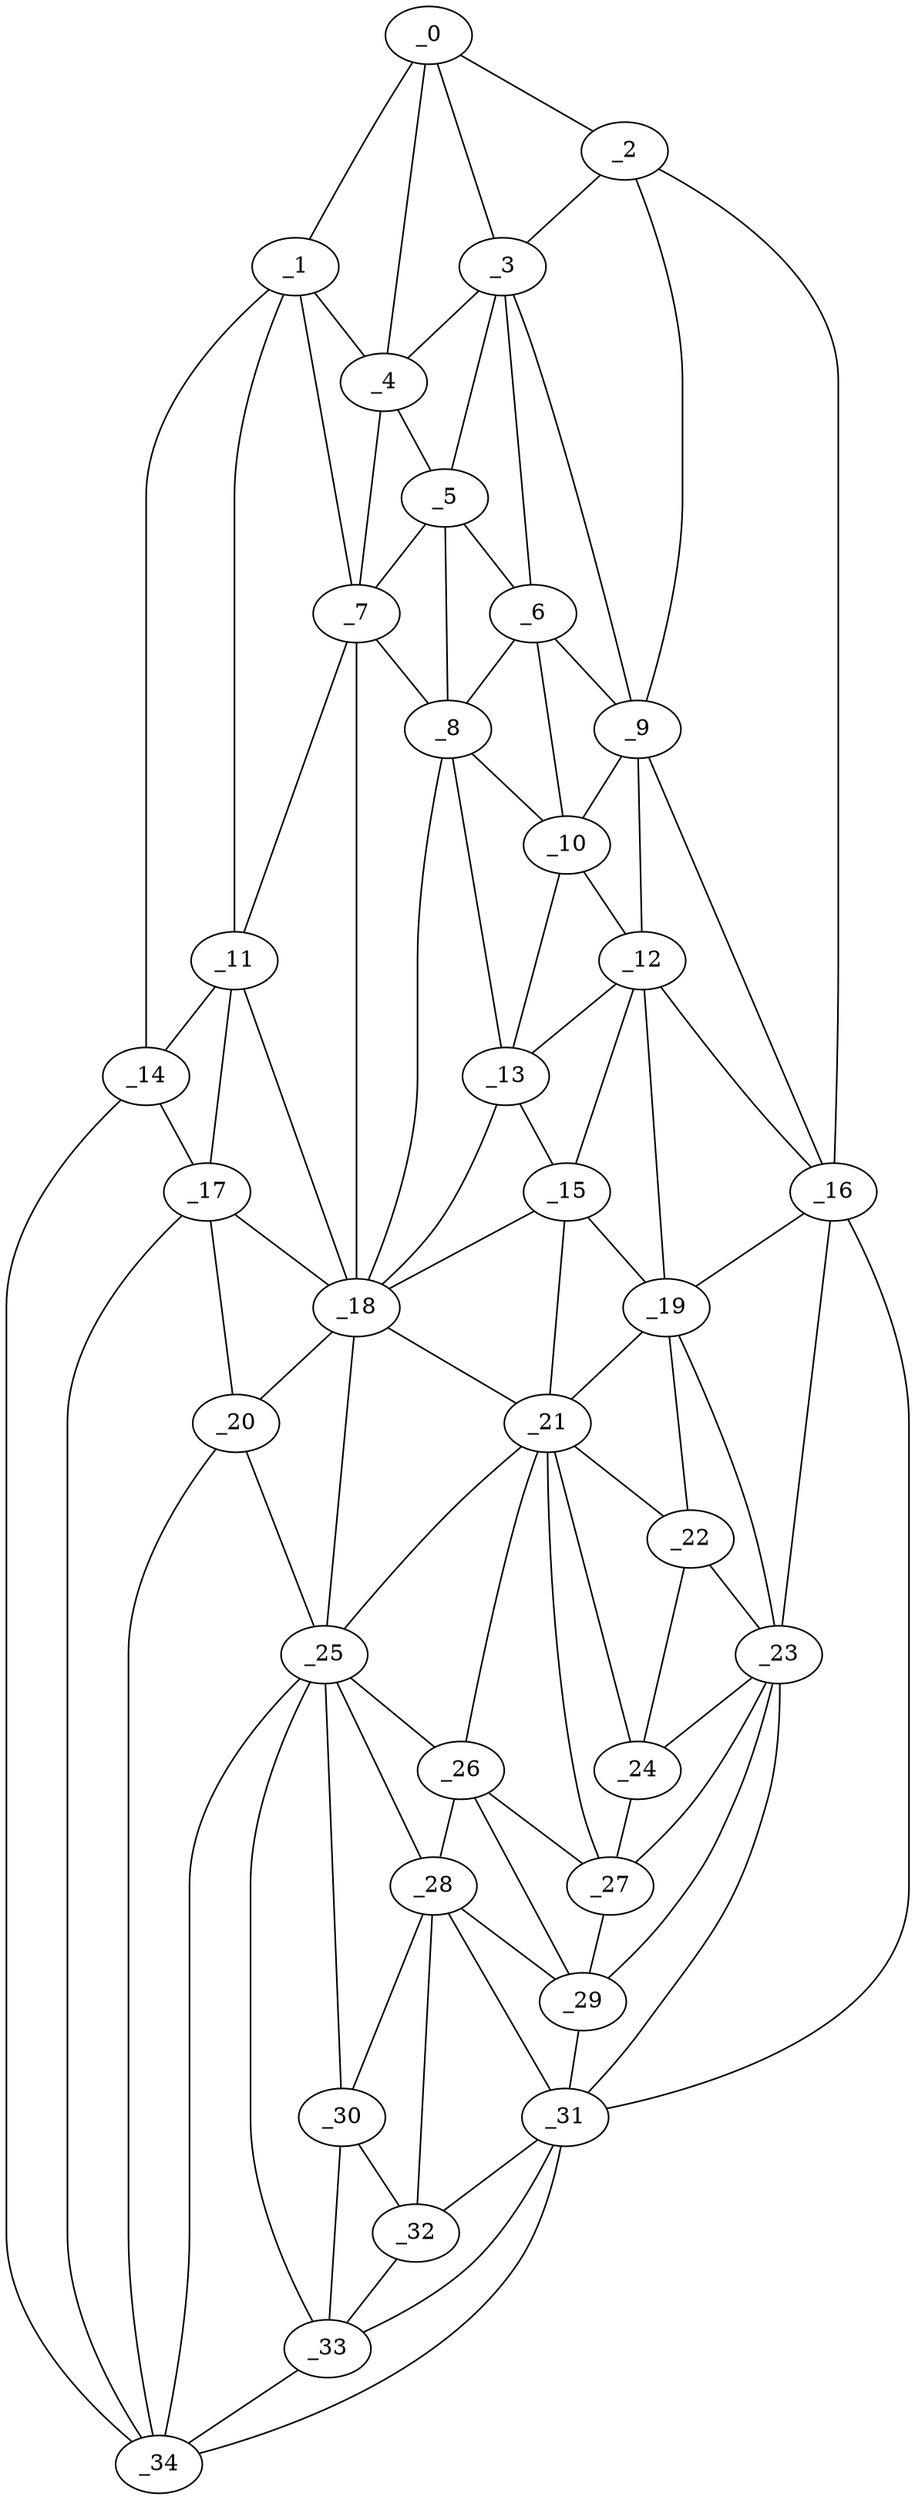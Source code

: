 graph "obj32__310.gxl" {
	_0	 [x=7,
		y=36];
	_1	 [x=25,
		y=17];
	_0 -- _1	 [valence=1];
	_2	 [x=28,
		y=108];
	_0 -- _2	 [valence=1];
	_3	 [x=29,
		y=93];
	_0 -- _3	 [valence=1];
	_4	 [x=33,
		y=46];
	_0 -- _4	 [valence=2];
	_1 -- _4	 [valence=1];
	_7	 [x=52,
		y=31];
	_1 -- _7	 [valence=2];
	_11	 [x=64,
		y=21];
	_1 -- _11	 [valence=1];
	_14	 [x=74,
		y=14];
	_1 -- _14	 [valence=1];
	_2 -- _3	 [valence=1];
	_9	 [x=59,
		y=90];
	_2 -- _9	 [valence=2];
	_16	 [x=77,
		y=112];
	_2 -- _16	 [valence=1];
	_3 -- _4	 [valence=2];
	_5	 [x=51,
		y=74];
	_3 -- _5	 [valence=2];
	_6	 [x=51,
		y=78];
	_3 -- _6	 [valence=2];
	_3 -- _9	 [valence=2];
	_4 -- _5	 [valence=2];
	_4 -- _7	 [valence=2];
	_5 -- _6	 [valence=1];
	_5 -- _7	 [valence=2];
	_8	 [x=59,
		y=74];
	_5 -- _8	 [valence=2];
	_6 -- _8	 [valence=2];
	_6 -- _9	 [valence=2];
	_10	 [x=60,
		y=82];
	_6 -- _10	 [valence=2];
	_7 -- _8	 [valence=1];
	_7 -- _11	 [valence=2];
	_18	 [x=80,
		y=43];
	_7 -- _18	 [valence=1];
	_8 -- _10	 [valence=1];
	_13	 [x=71,
		y=78];
	_8 -- _13	 [valence=2];
	_8 -- _18	 [valence=2];
	_9 -- _10	 [valence=2];
	_12	 [x=69,
		y=88];
	_9 -- _12	 [valence=1];
	_9 -- _16	 [valence=1];
	_10 -- _12	 [valence=2];
	_10 -- _13	 [valence=2];
	_11 -- _14	 [valence=1];
	_17	 [x=78,
		y=26];
	_11 -- _17	 [valence=2];
	_11 -- _18	 [valence=1];
	_12 -- _13	 [valence=1];
	_15	 [x=77,
		y=78];
	_12 -- _15	 [valence=2];
	_12 -- _16	 [valence=2];
	_19	 [x=80,
		y=89];
	_12 -- _19	 [valence=2];
	_13 -- _15	 [valence=1];
	_13 -- _18	 [valence=1];
	_14 -- _17	 [valence=1];
	_34	 [x=126,
		y=38];
	_14 -- _34	 [valence=1];
	_15 -- _18	 [valence=2];
	_15 -- _19	 [valence=1];
	_21	 [x=88,
		y=76];
	_15 -- _21	 [valence=1];
	_16 -- _19	 [valence=2];
	_23	 [x=90,
		y=99];
	_16 -- _23	 [valence=2];
	_31	 [x=116,
		y=79];
	_16 -- _31	 [valence=1];
	_17 -- _18	 [valence=2];
	_20	 [x=88,
		y=39];
	_17 -- _20	 [valence=2];
	_17 -- _34	 [valence=2];
	_18 -- _20	 [valence=1];
	_18 -- _21	 [valence=2];
	_25	 [x=94,
		y=49];
	_18 -- _25	 [valence=1];
	_19 -- _21	 [valence=2];
	_22	 [x=88,
		y=89];
	_19 -- _22	 [valence=1];
	_19 -- _23	 [valence=2];
	_20 -- _25	 [valence=2];
	_20 -- _34	 [valence=1];
	_21 -- _22	 [valence=1];
	_24	 [x=92,
		y=87];
	_21 -- _24	 [valence=2];
	_21 -- _25	 [valence=1];
	_26	 [x=97,
		y=75];
	_21 -- _26	 [valence=2];
	_27	 [x=98,
		y=84];
	_21 -- _27	 [valence=1];
	_22 -- _23	 [valence=2];
	_22 -- _24	 [valence=2];
	_23 -- _24	 [valence=2];
	_23 -- _27	 [valence=2];
	_29	 [x=104,
		y=83];
	_23 -- _29	 [valence=1];
	_23 -- _31	 [valence=2];
	_24 -- _27	 [valence=2];
	_25 -- _26	 [valence=2];
	_28	 [x=104,
		y=72];
	_25 -- _28	 [valence=1];
	_30	 [x=115,
		y=62];
	_25 -- _30	 [valence=2];
	_33	 [x=122,
		y=52];
	_25 -- _33	 [valence=2];
	_25 -- _34	 [valence=1];
	_26 -- _27	 [valence=2];
	_26 -- _28	 [valence=2];
	_26 -- _29	 [valence=1];
	_27 -- _29	 [valence=2];
	_28 -- _29	 [valence=2];
	_28 -- _30	 [valence=2];
	_28 -- _31	 [valence=2];
	_32	 [x=118,
		y=68];
	_28 -- _32	 [valence=1];
	_29 -- _31	 [valence=1];
	_30 -- _32	 [valence=2];
	_30 -- _33	 [valence=2];
	_31 -- _32	 [valence=1];
	_31 -- _33	 [valence=2];
	_31 -- _34	 [valence=1];
	_32 -- _33	 [valence=2];
	_33 -- _34	 [valence=1];
}
